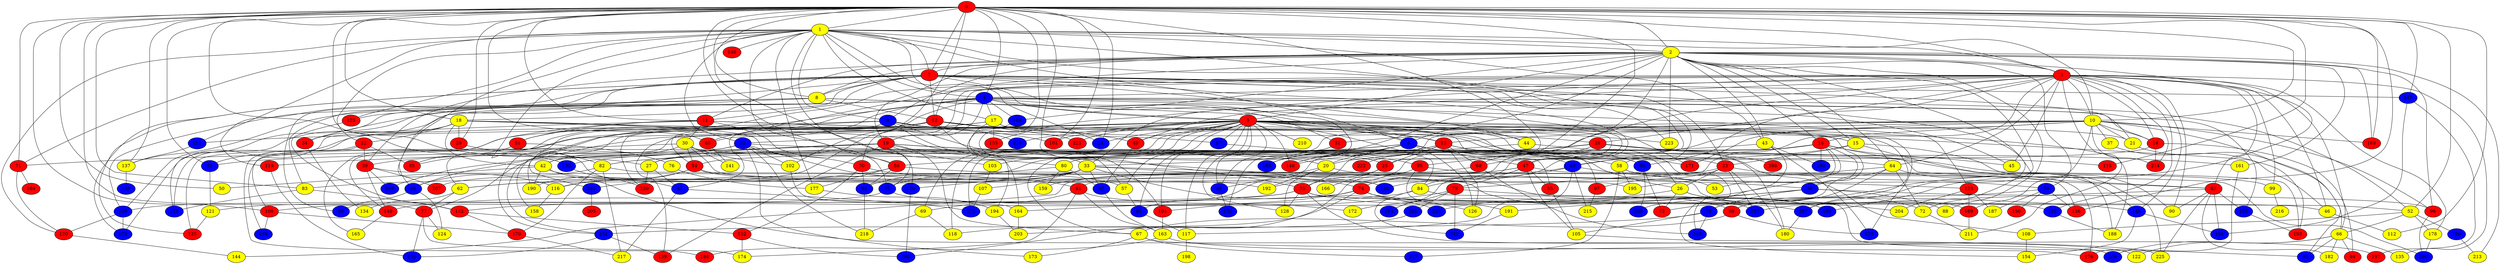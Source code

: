 graph {
0 [style = filled fillcolor = red];
1 [style = filled fillcolor = yellow];
2 [style = filled fillcolor = yellow];
3 [style = filled fillcolor = red];
4 [style = filled fillcolor = blue];
5 [style = filled fillcolor = red];
6 [style = filled fillcolor = blue];
7 [style = filled fillcolor = red];
8 [style = filled fillcolor = yellow];
9 [style = filled fillcolor = blue];
10 [style = filled fillcolor = yellow];
11 [style = filled fillcolor = red];
12 [style = filled fillcolor = red];
13 [style = filled fillcolor = red];
14 [style = filled fillcolor = red];
15 [style = filled fillcolor = yellow];
16 [style = filled fillcolor = red];
17 [style = filled fillcolor = yellow];
18 [style = filled fillcolor = yellow];
19 [style = filled fillcolor = red];
20 [style = filled fillcolor = yellow];
21 [style = filled fillcolor = yellow];
22 [style = filled fillcolor = red];
23 [style = filled fillcolor = red];
24 [style = filled fillcolor = blue];
25 [style = filled fillcolor = red];
26 [style = filled fillcolor = yellow];
27 [style = filled fillcolor = yellow];
28 [style = filled fillcolor = red];
29 [style = filled fillcolor = red];
30 [style = filled fillcolor = yellow];
31 [style = filled fillcolor = red];
32 [style = filled fillcolor = blue];
33 [style = filled fillcolor = yellow];
34 [style = filled fillcolor = red];
35 [style = filled fillcolor = red];
36 [style = filled fillcolor = blue];
37 [style = filled fillcolor = yellow];
38 [style = filled fillcolor = blue];
39 [style = filled fillcolor = red];
40 [style = filled fillcolor = blue];
41 [style = filled fillcolor = blue];
42 [style = filled fillcolor = yellow];
43 [style = filled fillcolor = yellow];
44 [style = filled fillcolor = yellow];
45 [style = filled fillcolor = yellow];
46 [style = filled fillcolor = yellow];
47 [style = filled fillcolor = red];
48 [style = filled fillcolor = blue];
49 [style = filled fillcolor = red];
50 [style = filled fillcolor = yellow];
51 [style = filled fillcolor = red];
52 [style = filled fillcolor = yellow];
53 [style = filled fillcolor = yellow];
54 [style = filled fillcolor = red];
55 [style = filled fillcolor = red];
56 [style = filled fillcolor = red];
57 [style = filled fillcolor = yellow];
58 [style = filled fillcolor = yellow];
59 [style = filled fillcolor = blue];
60 [style = filled fillcolor = red];
61 [style = filled fillcolor = red];
62 [style = filled fillcolor = yellow];
63 [style = filled fillcolor = red];
64 [style = filled fillcolor = yellow];
65 [style = filled fillcolor = red];
66 [style = filled fillcolor = yellow];
67 [style = filled fillcolor = yellow];
68 [style = filled fillcolor = red];
69 [style = filled fillcolor = yellow];
70 [style = filled fillcolor = red];
71 [style = filled fillcolor = red];
72 [style = filled fillcolor = yellow];
73 [style = filled fillcolor = red];
74 [style = filled fillcolor = red];
75 [style = filled fillcolor = blue];
76 [style = filled fillcolor = yellow];
77 [style = filled fillcolor = red];
78 [style = filled fillcolor = blue];
79 [style = filled fillcolor = red];
80 [style = filled fillcolor = yellow];
81 [style = filled fillcolor = blue];
82 [style = filled fillcolor = yellow];
83 [style = filled fillcolor = yellow];
84 [style = filled fillcolor = yellow];
85 [style = filled fillcolor = red];
86 [style = filled fillcolor = blue];
87 [style = filled fillcolor = blue];
88 [style = filled fillcolor = yellow];
89 [style = filled fillcolor = blue];
90 [style = filled fillcolor = yellow];
91 [style = filled fillcolor = blue];
92 [style = filled fillcolor = blue];
93 [style = filled fillcolor = blue];
94 [style = filled fillcolor = red];
95 [style = filled fillcolor = red];
96 [style = filled fillcolor = red];
97 [style = filled fillcolor = red];
98 [style = filled fillcolor = blue];
99 [style = filled fillcolor = yellow];
100 [style = filled fillcolor = blue];
101 [style = filled fillcolor = red];
102 [style = filled fillcolor = yellow];
103 [style = filled fillcolor = yellow];
104 [style = filled fillcolor = red];
105 [style = filled fillcolor = yellow];
106 [style = filled fillcolor = red];
107 [style = filled fillcolor = yellow];
108 [style = filled fillcolor = yellow];
109 [style = filled fillcolor = blue];
110 [style = filled fillcolor = blue];
111 [style = filled fillcolor = blue];
112 [style = filled fillcolor = yellow];
113 [style = filled fillcolor = blue];
114 [style = filled fillcolor = blue];
115 [style = filled fillcolor = red];
116 [style = filled fillcolor = yellow];
117 [style = filled fillcolor = yellow];
118 [style = filled fillcolor = yellow];
119 [style = filled fillcolor = red];
120 [style = filled fillcolor = red];
121 [style = filled fillcolor = yellow];
122 [style = filled fillcolor = yellow];
123 [style = filled fillcolor = red];
124 [style = filled fillcolor = yellow];
125 [style = filled fillcolor = red];
126 [style = filled fillcolor = yellow];
127 [style = filled fillcolor = blue];
128 [style = filled fillcolor = yellow];
129 [style = filled fillcolor = blue];
130 [style = filled fillcolor = blue];
131 [style = filled fillcolor = blue];
132 [style = filled fillcolor = blue];
133 [style = filled fillcolor = red];
134 [style = filled fillcolor = yellow];
135 [style = filled fillcolor = yellow];
136 [style = filled fillcolor = red];
137 [style = filled fillcolor = yellow];
138 [style = filled fillcolor = blue];
139 [style = filled fillcolor = red];
140 [style = filled fillcolor = red];
141 [style = filled fillcolor = yellow];
142 [style = filled fillcolor = red];
143 [style = filled fillcolor = blue];
144 [style = filled fillcolor = yellow];
145 [style = filled fillcolor = blue];
146 [style = filled fillcolor = red];
147 [style = filled fillcolor = blue];
148 [style = filled fillcolor = red];
149 [style = filled fillcolor = blue];
150 [style = filled fillcolor = red];
151 [style = filled fillcolor = blue];
152 [style = filled fillcolor = red];
153 [style = filled fillcolor = blue];
154 [style = filled fillcolor = yellow];
155 [style = filled fillcolor = red];
156 [style = filled fillcolor = blue];
157 [style = filled fillcolor = blue];
158 [style = filled fillcolor = yellow];
159 [style = filled fillcolor = yellow];
160 [style = filled fillcolor = blue];
161 [style = filled fillcolor = yellow];
162 [style = filled fillcolor = blue];
163 [style = filled fillcolor = yellow];
164 [style = filled fillcolor = yellow];
165 [style = filled fillcolor = yellow];
166 [style = filled fillcolor = yellow];
167 [style = filled fillcolor = blue];
168 [style = filled fillcolor = red];
169 [style = filled fillcolor = red];
170 [style = filled fillcolor = red];
171 [style = filled fillcolor = red];
172 [style = filled fillcolor = yellow];
173 [style = filled fillcolor = yellow];
174 [style = filled fillcolor = yellow];
175 [style = filled fillcolor = blue];
176 [style = filled fillcolor = red];
177 [style = filled fillcolor = yellow];
178 [style = filled fillcolor = yellow];
179 [style = filled fillcolor = blue];
180 [style = filled fillcolor = yellow];
181 [style = filled fillcolor = blue];
182 [style = filled fillcolor = yellow];
183 [style = filled fillcolor = blue];
184 [style = filled fillcolor = red];
185 [style = filled fillcolor = blue];
186 [style = filled fillcolor = blue];
187 [style = filled fillcolor = yellow];
188 [style = filled fillcolor = yellow];
189 [style = filled fillcolor = red];
190 [style = filled fillcolor = yellow];
191 [style = filled fillcolor = yellow];
192 [style = filled fillcolor = yellow];
193 [style = filled fillcolor = red];
194 [style = filled fillcolor = yellow];
195 [style = filled fillcolor = yellow];
196 [style = filled fillcolor = blue];
197 [style = filled fillcolor = red];
198 [style = filled fillcolor = yellow];
199 [style = filled fillcolor = blue];
200 [style = filled fillcolor = blue];
201 [style = filled fillcolor = blue];
202 [style = filled fillcolor = blue];
203 [style = filled fillcolor = yellow];
204 [style = filled fillcolor = yellow];
205 [style = filled fillcolor = red];
206 [style = filled fillcolor = blue];
207 [style = filled fillcolor = red];
208 [style = filled fillcolor = red];
209 [style = filled fillcolor = blue];
210 [style = filled fillcolor = yellow];
211 [style = filled fillcolor = yellow];
212 [style = filled fillcolor = blue];
213 [style = filled fillcolor = yellow];
214 [style = filled fillcolor = red];
215 [style = filled fillcolor = yellow];
216 [style = filled fillcolor = yellow];
217 [style = filled fillcolor = yellow];
218 [style = filled fillcolor = yellow];
219 [style = filled fillcolor = blue];
220 [style = filled fillcolor = red];
221 [style = filled fillcolor = red];
222 [style = filled fillcolor = red];
223 [style = filled fillcolor = yellow];
224 [style = filled fillcolor = blue];
225 [style = filled fillcolor = yellow];
0 -- 4;
0 -- 3;
0 -- 2;
0 -- 1;
0 -- 7;
0 -- 8;
0 -- 10;
0 -- 11;
0 -- 18;
0 -- 24;
0 -- 25;
0 -- 27;
0 -- 29;
0 -- 35;
0 -- 50;
0 -- 52;
0 -- 65;
0 -- 71;
0 -- 77;
0 -- 80;
0 -- 83;
0 -- 91;
0 -- 101;
0 -- 104;
0 -- 106;
0 -- 112;
0 -- 115;
0 -- 130;
0 -- 136;
0 -- 137;
0 -- 147;
0 -- 153;
0 -- 168;
0 -- 192;
0 -- 207;
1 -- 2;
1 -- 3;
1 -- 4;
1 -- 5;
1 -- 6;
1 -- 7;
1 -- 9;
1 -- 10;
1 -- 17;
1 -- 22;
1 -- 23;
1 -- 24;
1 -- 32;
1 -- 43;
1 -- 56;
1 -- 58;
1 -- 71;
1 -- 75;
1 -- 82;
1 -- 111;
1 -- 116;
1 -- 120;
1 -- 125;
1 -- 146;
1 -- 177;
2 -- 3;
2 -- 5;
2 -- 6;
2 -- 7;
2 -- 8;
2 -- 9;
2 -- 11;
2 -- 12;
2 -- 15;
2 -- 16;
2 -- 19;
2 -- 39;
2 -- 43;
2 -- 59;
2 -- 60;
2 -- 64;
2 -- 68;
2 -- 88;
2 -- 96;
2 -- 149;
2 -- 156;
2 -- 161;
2 -- 167;
2 -- 168;
2 -- 183;
2 -- 213;
2 -- 223;
3 -- 4;
3 -- 10;
3 -- 14;
3 -- 16;
3 -- 19;
3 -- 28;
3 -- 33;
3 -- 36;
3 -- 45;
3 -- 46;
3 -- 49;
3 -- 51;
3 -- 63;
3 -- 64;
3 -- 65;
3 -- 66;
3 -- 70;
3 -- 90;
3 -- 95;
3 -- 99;
3 -- 135;
3 -- 145;
3 -- 155;
3 -- 162;
3 -- 178;
3 -- 211;
3 -- 214;
4 -- 5;
4 -- 14;
4 -- 17;
4 -- 19;
4 -- 31;
4 -- 34;
4 -- 41;
4 -- 52;
4 -- 62;
4 -- 100;
4 -- 113;
4 -- 123;
4 -- 125;
4 -- 131;
4 -- 132;
4 -- 149;
4 -- 158;
4 -- 171;
4 -- 185;
5 -- 6;
5 -- 13;
5 -- 23;
5 -- 24;
5 -- 28;
5 -- 32;
5 -- 36;
5 -- 44;
5 -- 49;
5 -- 57;
5 -- 65;
5 -- 69;
5 -- 81;
5 -- 84;
5 -- 86;
5 -- 87;
5 -- 97;
5 -- 101;
5 -- 103;
5 -- 104;
5 -- 111;
5 -- 117;
5 -- 118;
5 -- 128;
5 -- 129;
5 -- 140;
5 -- 148;
5 -- 167;
5 -- 175;
5 -- 188;
5 -- 190;
5 -- 210;
5 -- 219;
5 -- 221;
5 -- 223;
6 -- 20;
6 -- 26;
6 -- 35;
6 -- 40;
6 -- 47;
6 -- 56;
6 -- 82;
6 -- 126;
6 -- 148;
6 -- 153;
6 -- 171;
6 -- 183;
7 -- 8;
7 -- 11;
7 -- 12;
7 -- 18;
7 -- 21;
7 -- 34;
7 -- 40;
7 -- 44;
7 -- 45;
7 -- 47;
7 -- 48;
7 -- 72;
7 -- 83;
7 -- 89;
7 -- 119;
7 -- 133;
7 -- 147;
7 -- 179;
7 -- 223;
8 -- 12;
8 -- 47;
8 -- 84;
8 -- 86;
8 -- 100;
8 -- 137;
9 -- 13;
9 -- 25;
9 -- 33;
9 -- 54;
9 -- 85;
9 -- 101;
9 -- 113;
9 -- 219;
10 -- 13;
10 -- 14;
10 -- 21;
10 -- 31;
10 -- 37;
10 -- 74;
10 -- 79;
10 -- 81;
10 -- 93;
10 -- 96;
10 -- 98;
10 -- 168;
10 -- 169;
10 -- 171;
10 -- 214;
11 -- 26;
11 -- 30;
11 -- 46;
11 -- 51;
11 -- 56;
11 -- 165;
11 -- 179;
12 -- 15;
12 -- 49;
12 -- 57;
12 -- 102;
12 -- 131;
12 -- 154;
12 -- 181;
12 -- 220;
12 -- 221;
13 -- 25;
13 -- 27;
13 -- 33;
13 -- 36;
13 -- 58;
13 -- 68;
13 -- 126;
13 -- 222;
14 -- 68;
14 -- 94;
14 -- 214;
15 -- 20;
15 -- 23;
15 -- 90;
15 -- 188;
16 -- 38;
16 -- 40;
16 -- 42;
16 -- 45;
16 -- 53;
16 -- 80;
16 -- 160;
16 -- 172;
16 -- 225;
17 -- 21;
17 -- 38;
17 -- 106;
17 -- 139;
17 -- 155;
17 -- 164;
18 -- 20;
18 -- 22;
18 -- 29;
18 -- 34;
18 -- 42;
18 -- 75;
18 -- 87;
18 -- 91;
19 -- 27;
19 -- 55;
19 -- 67;
19 -- 77;
19 -- 103;
19 -- 108;
19 -- 110;
19 -- 115;
19 -- 119;
19 -- 139;
20 -- 38;
20 -- 48;
20 -- 128;
20 -- 192;
21 -- 66;
22 -- 39;
22 -- 85;
22 -- 133;
22 -- 184;
23 -- 26;
23 -- 63;
23 -- 84;
23 -- 97;
23 -- 157;
23 -- 180;
25 -- 35;
25 -- 166;
26 -- 72;
26 -- 73;
26 -- 204;
26 -- 224;
27 -- 41;
27 -- 220;
28 -- 74;
28 -- 82;
28 -- 91;
28 -- 148;
28 -- 161;
28 -- 193;
28 -- 208;
29 -- 41;
30 -- 42;
30 -- 54;
30 -- 64;
30 -- 71;
30 -- 102;
30 -- 141;
30 -- 195;
31 -- 48;
31 -- 67;
32 -- 39;
32 -- 61;
32 -- 63;
32 -- 70;
32 -- 102;
32 -- 109;
32 -- 173;
32 -- 199;
32 -- 218;
33 -- 62;
33 -- 75;
33 -- 92;
33 -- 107;
33 -- 110;
33 -- 116;
33 -- 123;
33 -- 130;
33 -- 224;
34 -- 134;
35 -- 46;
35 -- 52;
35 -- 121;
35 -- 122;
35 -- 128;
35 -- 140;
35 -- 156;
36 -- 73;
36 -- 209;
37 -- 193;
38 -- 78;
38 -- 88;
38 -- 96;
38 -- 191;
38 -- 209;
39 -- 60;
39 -- 109;
39 -- 140;
39 -- 207;
40 -- 53;
40 -- 61;
40 -- 110;
40 -- 117;
40 -- 215;
41 -- 175;
41 -- 217;
42 -- 50;
42 -- 57;
42 -- 190;
42 -- 206;
43 -- 54;
43 -- 129;
43 -- 143;
43 -- 160;
44 -- 180;
44 -- 183;
46 -- 112;
47 -- 55;
47 -- 79;
47 -- 105;
47 -- 114;
47 -- 136;
47 -- 144;
47 -- 159;
48 -- 132;
49 -- 92;
51 -- 76;
51 -- 85;
52 -- 66;
52 -- 108;
52 -- 178;
52 -- 196;
54 -- 116;
54 -- 157;
54 -- 190;
54 -- 192;
55 -- 105;
56 -- 62;
56 -- 98;
56 -- 177;
56 -- 200;
57 -- 81;
58 -- 59;
58 -- 127;
58 -- 176;
58 -- 195;
59 -- 60;
59 -- 136;
59 -- 150;
59 -- 187;
60 -- 67;
60 -- 129;
61 -- 69;
61 -- 163;
61 -- 172;
61 -- 174;
62 -- 77;
62 -- 134;
63 -- 90;
63 -- 157;
63 -- 182;
63 -- 185;
63 -- 186;
63 -- 225;
64 -- 72;
64 -- 73;
64 -- 78;
64 -- 145;
64 -- 195;
65 -- 141;
66 -- 93;
66 -- 94;
66 -- 122;
66 -- 135;
66 -- 182;
66 -- 206;
67 -- 127;
67 -- 173;
67 -- 176;
68 -- 83;
68 -- 143;
69 -- 118;
69 -- 218;
70 -- 74;
70 -- 98;
70 -- 152;
71 -- 120;
71 -- 189;
72 -- 211;
74 -- 100;
74 -- 104;
74 -- 118;
74 -- 126;
74 -- 156;
74 -- 162;
75 -- 106;
75 -- 167;
76 -- 177;
77 -- 124;
77 -- 151;
77 -- 174;
78 -- 105;
78 -- 131;
78 -- 143;
79 -- 114;
79 -- 145;
79 -- 164;
79 -- 202;
79 -- 212;
80 -- 92;
80 -- 159;
80 -- 181;
81 -- 117;
82 -- 86;
82 -- 169;
82 -- 170;
82 -- 217;
83 -- 113;
83 -- 142;
84 -- 93;
84 -- 142;
84 -- 212;
86 -- 89;
86 -- 124;
87 -- 95;
91 -- 121;
92 -- 163;
95 -- 99;
95 -- 191;
95 -- 201;
96 -- 200;
97 -- 215;
98 -- 218;
99 -- 216;
100 -- 120;
100 -- 179;
102 -- 164;
103 -- 107;
104 -- 163;
105 -- 225;
106 -- 170;
106 -- 199;
107 -- 175;
108 -- 154;
111 -- 137;
116 -- 158;
117 -- 198;
119 -- 151;
120 -- 144;
121 -- 133;
123 -- 169;
123 -- 187;
123 -- 204;
125 -- 142;
130 -- 201;
131 -- 139;
131 -- 151;
137 -- 138;
140 -- 165;
142 -- 152;
142 -- 170;
145 -- 154;
145 -- 186;
147 -- 186;
147 -- 197;
149 -- 194;
152 -- 174;
152 -- 201;
153 -- 220;
161 -- 176;
162 -- 188;
163 -- 184;
163 -- 197;
164 -- 203;
167 -- 180;
169 -- 211;
170 -- 217;
177 -- 194;
178 -- 200;
181 -- 205;
185 -- 193;
191 -- 212;
194 -- 203;
196 -- 213;
202 -- 203;
}
